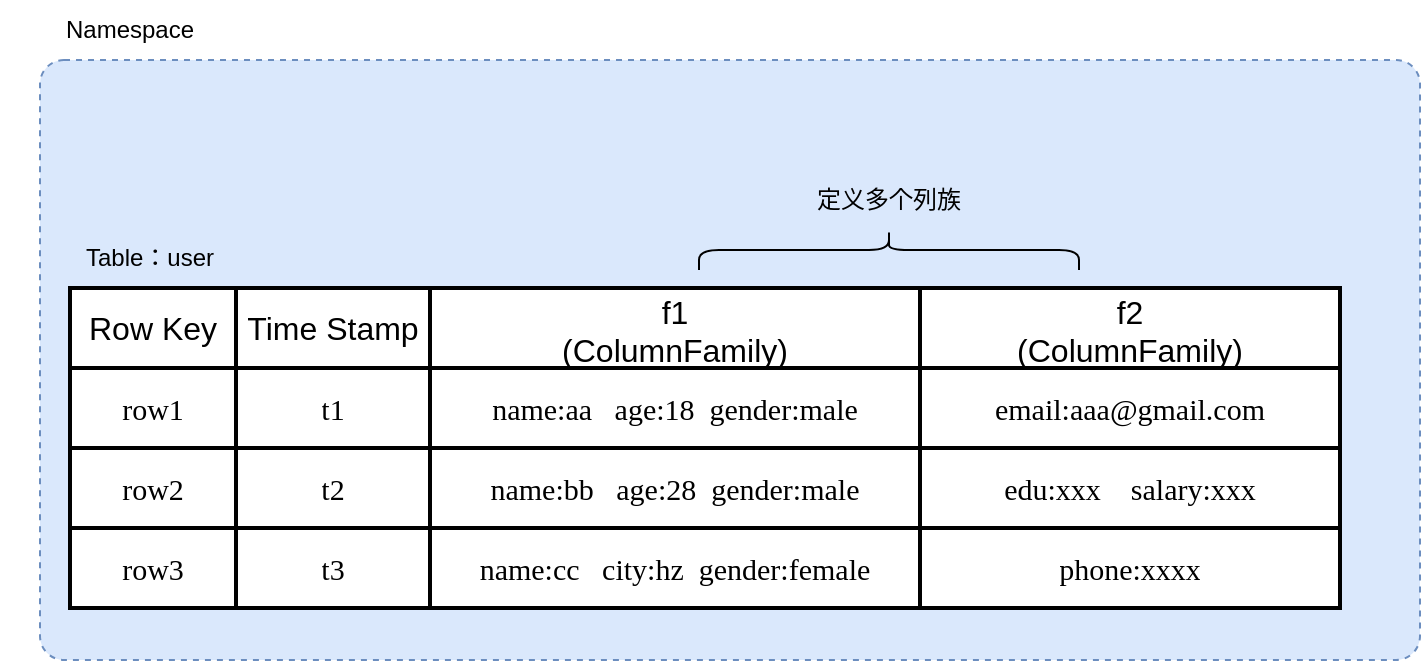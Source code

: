 <mxfile version="22.1.18" type="github">
  <diagram name="第 1 页" id="i914FHpeJPNcTL2XtYZu">
    <mxGraphModel dx="954" dy="606" grid="1" gridSize="10" guides="1" tooltips="1" connect="1" arrows="1" fold="1" page="1" pageScale="1" pageWidth="1169" pageHeight="827" math="0" shadow="0">
      <root>
        <mxCell id="0" />
        <mxCell id="1" parent="0" />
        <mxCell id="JDxRWWW_5rojaJwtR__j-4" value="" style="rounded=1;whiteSpace=wrap;html=1;dashed=1;fillColor=#dae8fc;strokeColor=#6c8ebf;arcSize=4;" vertex="1" parent="1">
          <mxGeometry x="160" y="140" width="690" height="300" as="geometry" />
        </mxCell>
        <mxCell id="JDxRWWW_5rojaJwtR__j-3" value="Namespace" style="text;html=1;strokeColor=none;fillColor=none;align=center;verticalAlign=middle;whiteSpace=wrap;rounded=0;" vertex="1" parent="1">
          <mxGeometry x="140" y="110" width="130" height="30" as="geometry" />
        </mxCell>
        <mxCell id="JDxRWWW_5rojaJwtR__j-6" value="" style="shape=table;startSize=0;container=1;collapsible=0;childLayout=tableLayout;fontSize=16;strokeWidth=2;" vertex="1" parent="1">
          <mxGeometry x="175" y="254" width="635" height="160" as="geometry" />
        </mxCell>
        <mxCell id="JDxRWWW_5rojaJwtR__j-7" value="" style="shape=tableRow;horizontal=0;startSize=0;swimlaneHead=0;swimlaneBody=0;strokeColor=inherit;top=0;left=0;bottom=0;right=0;collapsible=0;dropTarget=0;fillColor=none;points=[[0,0.5],[1,0.5]];portConstraint=eastwest;fontSize=16;" vertex="1" parent="JDxRWWW_5rojaJwtR__j-6">
          <mxGeometry width="635" height="40" as="geometry" />
        </mxCell>
        <mxCell id="JDxRWWW_5rojaJwtR__j-8" value="Row Key" style="shape=partialRectangle;html=1;whiteSpace=wrap;connectable=0;strokeColor=inherit;overflow=hidden;fillColor=none;top=0;left=0;bottom=0;right=0;pointerEvents=1;fontSize=16;" vertex="1" parent="JDxRWWW_5rojaJwtR__j-7">
          <mxGeometry width="83" height="40" as="geometry">
            <mxRectangle width="83" height="40" as="alternateBounds" />
          </mxGeometry>
        </mxCell>
        <mxCell id="JDxRWWW_5rojaJwtR__j-9" value="Time Stamp" style="shape=partialRectangle;html=1;whiteSpace=wrap;connectable=0;strokeColor=inherit;overflow=hidden;fillColor=none;top=0;left=0;bottom=0;right=0;pointerEvents=1;fontSize=16;" vertex="1" parent="JDxRWWW_5rojaJwtR__j-7">
          <mxGeometry x="83" width="97" height="40" as="geometry">
            <mxRectangle width="97" height="40" as="alternateBounds" />
          </mxGeometry>
        </mxCell>
        <mxCell id="JDxRWWW_5rojaJwtR__j-10" value="f1&lt;br&gt;(ColumnFamily)" style="shape=partialRectangle;html=1;whiteSpace=wrap;connectable=0;strokeColor=inherit;overflow=hidden;fillColor=none;top=0;left=0;bottom=0;right=0;pointerEvents=1;fontSize=16;" vertex="1" parent="JDxRWWW_5rojaJwtR__j-7">
          <mxGeometry x="180" width="245" height="40" as="geometry">
            <mxRectangle width="245" height="40" as="alternateBounds" />
          </mxGeometry>
        </mxCell>
        <mxCell id="JDxRWWW_5rojaJwtR__j-35" value="f2&lt;br&gt;(ColumnFamily)" style="shape=partialRectangle;html=1;whiteSpace=wrap;connectable=0;strokeColor=inherit;overflow=hidden;fillColor=none;top=0;left=0;bottom=0;right=0;pointerEvents=1;fontSize=16;" vertex="1" parent="JDxRWWW_5rojaJwtR__j-7">
          <mxGeometry x="425" width="210" height="40" as="geometry">
            <mxRectangle width="210" height="40" as="alternateBounds" />
          </mxGeometry>
        </mxCell>
        <mxCell id="JDxRWWW_5rojaJwtR__j-11" value="" style="shape=tableRow;horizontal=0;startSize=0;swimlaneHead=0;swimlaneBody=0;strokeColor=inherit;top=0;left=0;bottom=0;right=0;collapsible=0;dropTarget=0;fillColor=none;points=[[0,0.5],[1,0.5]];portConstraint=eastwest;fontSize=16;" vertex="1" parent="JDxRWWW_5rojaJwtR__j-6">
          <mxGeometry y="40" width="635" height="40" as="geometry" />
        </mxCell>
        <mxCell id="JDxRWWW_5rojaJwtR__j-12" value="&lt;font style=&quot;font-size: 15px;&quot;&gt;row1&lt;/font&gt;" style="shape=partialRectangle;html=1;whiteSpace=wrap;connectable=0;strokeColor=inherit;overflow=hidden;fillColor=none;top=0;left=0;bottom=0;right=0;pointerEvents=1;fontSize=15;fontFamily=Times New Roman;" vertex="1" parent="JDxRWWW_5rojaJwtR__j-11">
          <mxGeometry width="83" height="40" as="geometry">
            <mxRectangle width="83" height="40" as="alternateBounds" />
          </mxGeometry>
        </mxCell>
        <mxCell id="JDxRWWW_5rojaJwtR__j-13" value="t1" style="shape=partialRectangle;html=1;whiteSpace=wrap;connectable=0;strokeColor=inherit;overflow=hidden;fillColor=none;top=0;left=0;bottom=0;right=0;pointerEvents=1;fontSize=15;fontFamily=Times New Roman;" vertex="1" parent="JDxRWWW_5rojaJwtR__j-11">
          <mxGeometry x="83" width="97" height="40" as="geometry">
            <mxRectangle width="97" height="40" as="alternateBounds" />
          </mxGeometry>
        </mxCell>
        <mxCell id="JDxRWWW_5rojaJwtR__j-14" value="name:aa&amp;nbsp; &amp;nbsp;age:18&amp;nbsp; gender:male" style="shape=partialRectangle;html=1;whiteSpace=wrap;connectable=0;strokeColor=inherit;overflow=hidden;fillColor=none;top=0;left=0;bottom=0;right=0;pointerEvents=1;fontSize=15;fontFamily=Times New Roman;" vertex="1" parent="JDxRWWW_5rojaJwtR__j-11">
          <mxGeometry x="180" width="245" height="40" as="geometry">
            <mxRectangle width="245" height="40" as="alternateBounds" />
          </mxGeometry>
        </mxCell>
        <mxCell id="JDxRWWW_5rojaJwtR__j-36" value="email:aaa@gmail.com" style="shape=partialRectangle;html=1;whiteSpace=wrap;connectable=0;strokeColor=inherit;overflow=hidden;fillColor=none;top=0;left=0;bottom=0;right=0;pointerEvents=1;fontSize=15;fontFamily=Times New Roman;" vertex="1" parent="JDxRWWW_5rojaJwtR__j-11">
          <mxGeometry x="425" width="210" height="40" as="geometry">
            <mxRectangle width="210" height="40" as="alternateBounds" />
          </mxGeometry>
        </mxCell>
        <mxCell id="JDxRWWW_5rojaJwtR__j-19" value="" style="shape=tableRow;horizontal=0;startSize=0;swimlaneHead=0;swimlaneBody=0;strokeColor=inherit;top=0;left=0;bottom=0;right=0;collapsible=0;dropTarget=0;fillColor=none;points=[[0,0.5],[1,0.5]];portConstraint=eastwest;fontSize=16;" vertex="1" parent="JDxRWWW_5rojaJwtR__j-6">
          <mxGeometry y="80" width="635" height="40" as="geometry" />
        </mxCell>
        <mxCell id="JDxRWWW_5rojaJwtR__j-20" value="row2" style="shape=partialRectangle;html=1;whiteSpace=wrap;connectable=0;strokeColor=inherit;overflow=hidden;fillColor=none;top=0;left=0;bottom=0;right=0;pointerEvents=1;fontSize=15;fontFamily=Times New Roman;" vertex="1" parent="JDxRWWW_5rojaJwtR__j-19">
          <mxGeometry width="83" height="40" as="geometry">
            <mxRectangle width="83" height="40" as="alternateBounds" />
          </mxGeometry>
        </mxCell>
        <mxCell id="JDxRWWW_5rojaJwtR__j-21" value="t2" style="shape=partialRectangle;html=1;whiteSpace=wrap;connectable=0;strokeColor=inherit;overflow=hidden;fillColor=none;top=0;left=0;bottom=0;right=0;pointerEvents=1;fontSize=15;fontFamily=Times New Roman;" vertex="1" parent="JDxRWWW_5rojaJwtR__j-19">
          <mxGeometry x="83" width="97" height="40" as="geometry">
            <mxRectangle width="97" height="40" as="alternateBounds" />
          </mxGeometry>
        </mxCell>
        <mxCell id="JDxRWWW_5rojaJwtR__j-22" value="name:bb&amp;nbsp; &amp;nbsp;age:28&amp;nbsp; gender:male" style="shape=partialRectangle;html=1;whiteSpace=wrap;connectable=0;strokeColor=inherit;overflow=hidden;fillColor=none;top=0;left=0;bottom=0;right=0;pointerEvents=1;fontSize=15;fontFamily=Times New Roman;" vertex="1" parent="JDxRWWW_5rojaJwtR__j-19">
          <mxGeometry x="180" width="245" height="40" as="geometry">
            <mxRectangle width="245" height="40" as="alternateBounds" />
          </mxGeometry>
        </mxCell>
        <mxCell id="JDxRWWW_5rojaJwtR__j-37" value="edu:xxx&amp;nbsp; &amp;nbsp; salary:xxx" style="shape=partialRectangle;html=1;whiteSpace=wrap;connectable=0;strokeColor=inherit;overflow=hidden;fillColor=none;top=0;left=0;bottom=0;right=0;pointerEvents=1;fontSize=15;fontFamily=Times New Roman;" vertex="1" parent="JDxRWWW_5rojaJwtR__j-19">
          <mxGeometry x="425" width="210" height="40" as="geometry">
            <mxRectangle width="210" height="40" as="alternateBounds" />
          </mxGeometry>
        </mxCell>
        <mxCell id="JDxRWWW_5rojaJwtR__j-15" value="" style="shape=tableRow;horizontal=0;startSize=0;swimlaneHead=0;swimlaneBody=0;strokeColor=inherit;top=0;left=0;bottom=0;right=0;collapsible=0;dropTarget=0;fillColor=none;points=[[0,0.5],[1,0.5]];portConstraint=eastwest;fontSize=16;" vertex="1" parent="JDxRWWW_5rojaJwtR__j-6">
          <mxGeometry y="120" width="635" height="40" as="geometry" />
        </mxCell>
        <mxCell id="JDxRWWW_5rojaJwtR__j-16" value="row3" style="shape=partialRectangle;html=1;whiteSpace=wrap;connectable=0;strokeColor=inherit;overflow=hidden;fillColor=none;top=0;left=0;bottom=0;right=0;pointerEvents=1;fontSize=15;fontFamily=Times New Roman;" vertex="1" parent="JDxRWWW_5rojaJwtR__j-15">
          <mxGeometry width="83" height="40" as="geometry">
            <mxRectangle width="83" height="40" as="alternateBounds" />
          </mxGeometry>
        </mxCell>
        <mxCell id="JDxRWWW_5rojaJwtR__j-17" value="t3" style="shape=partialRectangle;html=1;whiteSpace=wrap;connectable=0;strokeColor=inherit;overflow=hidden;fillColor=none;top=0;left=0;bottom=0;right=0;pointerEvents=1;fontSize=15;fontFamily=Times New Roman;" vertex="1" parent="JDxRWWW_5rojaJwtR__j-15">
          <mxGeometry x="83" width="97" height="40" as="geometry">
            <mxRectangle width="97" height="40" as="alternateBounds" />
          </mxGeometry>
        </mxCell>
        <mxCell id="JDxRWWW_5rojaJwtR__j-18" value="name:cc&amp;nbsp; &amp;nbsp;city:hz&amp;nbsp; gender:female" style="shape=partialRectangle;html=1;whiteSpace=wrap;connectable=0;strokeColor=inherit;overflow=hidden;fillColor=none;top=0;left=0;bottom=0;right=0;pointerEvents=1;fontSize=15;fontFamily=Times New Roman;" vertex="1" parent="JDxRWWW_5rojaJwtR__j-15">
          <mxGeometry x="180" width="245" height="40" as="geometry">
            <mxRectangle width="245" height="40" as="alternateBounds" />
          </mxGeometry>
        </mxCell>
        <mxCell id="JDxRWWW_5rojaJwtR__j-38" value="phone:xxxx" style="shape=partialRectangle;html=1;whiteSpace=wrap;connectable=0;strokeColor=inherit;overflow=hidden;fillColor=none;top=0;left=0;bottom=0;right=0;pointerEvents=1;fontSize=15;fontFamily=Times New Roman;" vertex="1" parent="JDxRWWW_5rojaJwtR__j-15">
          <mxGeometry x="425" width="210" height="40" as="geometry">
            <mxRectangle width="210" height="40" as="alternateBounds" />
          </mxGeometry>
        </mxCell>
        <mxCell id="JDxRWWW_5rojaJwtR__j-43" value="" style="shape=curlyBracket;whiteSpace=wrap;html=1;rounded=1;flipH=1;labelPosition=right;verticalLabelPosition=middle;align=left;verticalAlign=middle;rotation=-90;" vertex="1" parent="1">
          <mxGeometry x="574.5" y="140" width="20" height="190" as="geometry" />
        </mxCell>
        <mxCell id="JDxRWWW_5rojaJwtR__j-44" value="定义多个列族" style="text;html=1;strokeColor=none;fillColor=none;align=center;verticalAlign=middle;whiteSpace=wrap;rounded=0;" vertex="1" parent="1">
          <mxGeometry x="542" y="195" width="85" height="30" as="geometry" />
        </mxCell>
        <mxCell id="JDxRWWW_5rojaJwtR__j-45" value="Table：user" style="text;html=1;strokeColor=none;fillColor=none;align=center;verticalAlign=middle;whiteSpace=wrap;rounded=0;" vertex="1" parent="1">
          <mxGeometry x="170" y="224" width="90" height="30" as="geometry" />
        </mxCell>
      </root>
    </mxGraphModel>
  </diagram>
</mxfile>
